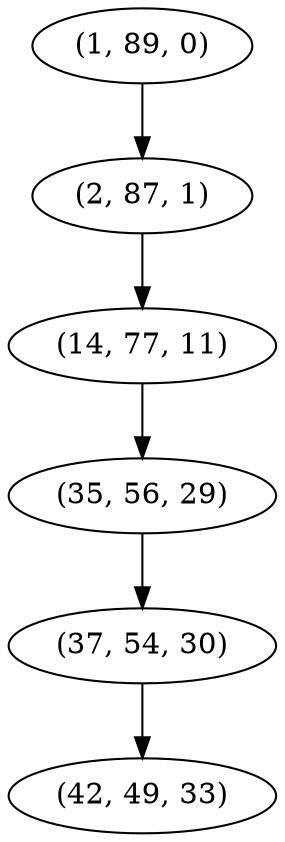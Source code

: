 digraph tree {
    "(1, 89, 0)";
    "(2, 87, 1)";
    "(14, 77, 11)";
    "(35, 56, 29)";
    "(37, 54, 30)";
    "(42, 49, 33)";
    "(1, 89, 0)" -> "(2, 87, 1)";
    "(2, 87, 1)" -> "(14, 77, 11)";
    "(14, 77, 11)" -> "(35, 56, 29)";
    "(35, 56, 29)" -> "(37, 54, 30)";
    "(37, 54, 30)" -> "(42, 49, 33)";
}
